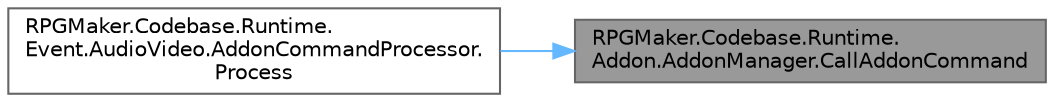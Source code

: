 digraph "RPGMaker.Codebase.Runtime.Addon.AddonManager.CallAddonCommand"
{
 // LATEX_PDF_SIZE
  bgcolor="transparent";
  edge [fontname=Helvetica,fontsize=10,labelfontname=Helvetica,labelfontsize=10];
  node [fontname=Helvetica,fontsize=10,shape=box,height=0.2,width=0.4];
  rankdir="RL";
  Node1 [id="Node000001",label="RPGMaker.Codebase.Runtime.\lAddon.AddonManager.CallAddonCommand",height=0.2,width=0.4,color="gray40", fillcolor="grey60", style="filled", fontcolor="black",tooltip="アドオン・コマンド呼出"];
  Node1 -> Node2 [id="edge1_Node000001_Node000002",dir="back",color="steelblue1",style="solid",tooltip=" "];
  Node2 [id="Node000002",label="RPGMaker.Codebase.Runtime.\lEvent.AudioVideo.AddonCommandProcessor.\lProcess",height=0.2,width=0.4,color="grey40", fillcolor="white", style="filled",URL="$d5/dc9/class_r_p_g_maker_1_1_codebase_1_1_runtime_1_1_event_1_1_audio_video_1_1_addon_command_processor.html#ad8f3ed9213a738de70bc2fb8c0298349",tooltip="イベント実行処理"];
}
